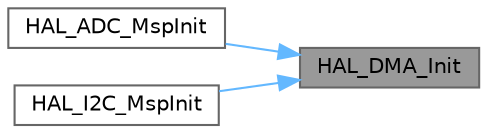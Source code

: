 digraph "HAL_DMA_Init"
{
 // LATEX_PDF_SIZE
  bgcolor="transparent";
  edge [fontname=Helvetica,fontsize=10,labelfontname=Helvetica,labelfontsize=10];
  node [fontname=Helvetica,fontsize=10,shape=box,height=0.2,width=0.4];
  rankdir="RL";
  Node1 [id="Node000001",label="HAL_DMA_Init",height=0.2,width=0.4,color="gray40", fillcolor="grey60", style="filled", fontcolor="black",tooltip=" "];
  Node1 -> Node2 [id="edge1_Node000001_Node000002",dir="back",color="steelblue1",style="solid",tooltip=" "];
  Node2 [id="Node000002",label="HAL_ADC_MspInit",height=0.2,width=0.4,color="grey40", fillcolor="white", style="filled",URL="$group___a_d_c___exported___functions___group1.html#gaa30863492d5c3103e3e8ce8a63dadd07",tooltip="ADC MSP Initialization This function configures the hardware resources used in this example."];
  Node1 -> Node3 [id="edge2_Node000001_Node000003",dir="back",color="steelblue1",style="solid",tooltip=" "];
  Node3 [id="Node000003",label="HAL_I2C_MspInit",height=0.2,width=0.4,color="grey40", fillcolor="white", style="filled",URL="$group___i2_c___exported___functions___group1.html#gabe01a202c27b23fc150aa66af3130073",tooltip="I2C MSP Initialization This function configures the hardware resources used in this example."];
}
